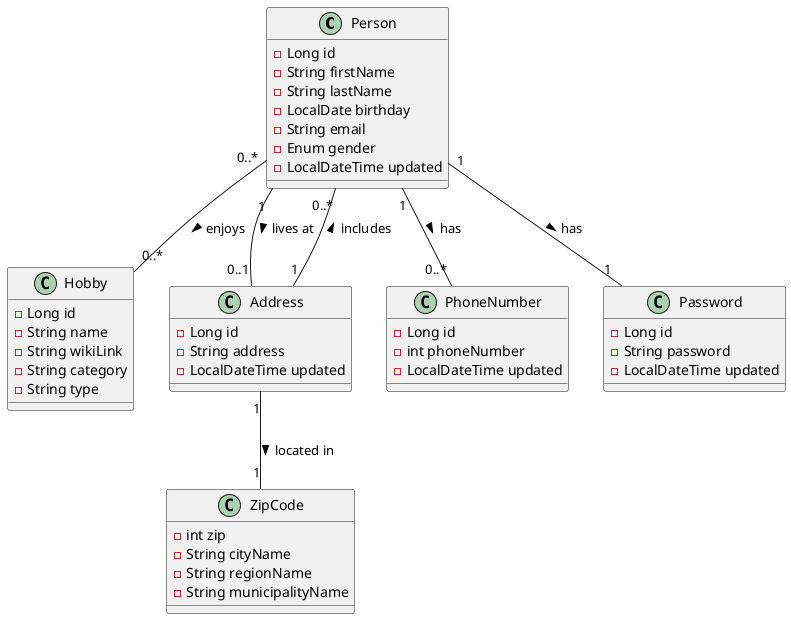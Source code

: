 @startuml
!define RECTANGLE class

class Person {
    - Long id
    - String firstName
    - String lastName
    - LocalDate birthday
    - String email
    - Enum gender
    - LocalDateTime updated
}

class Hobby {
    - Long id
    - String name
    - String wikiLink
    - String category
    - String type
}

class Address {
    - Long id
    - String address
    - LocalDateTime updated
}

class PhoneNumber {
    - Long id
    - int phoneNumber
    - LocalDateTime updated
}

class Password {
    - Long id
    - String password
    - LocalDateTime updated
}

class ZipCode {
    - int zip
    - String cityName
    - String regionName
    - String municipalityName
}

Person "1" -- "1" Password : has >
Person "1" -- "0..*" PhoneNumber : has >
Person "1" -- "0..1" Address : lives at >
Address "1" -- "0..*" Person : includes >
Person "0..*" -- "0..*" Hobby : enjoys >
Address "1" -- "1" ZipCode : located in >

@enduml
